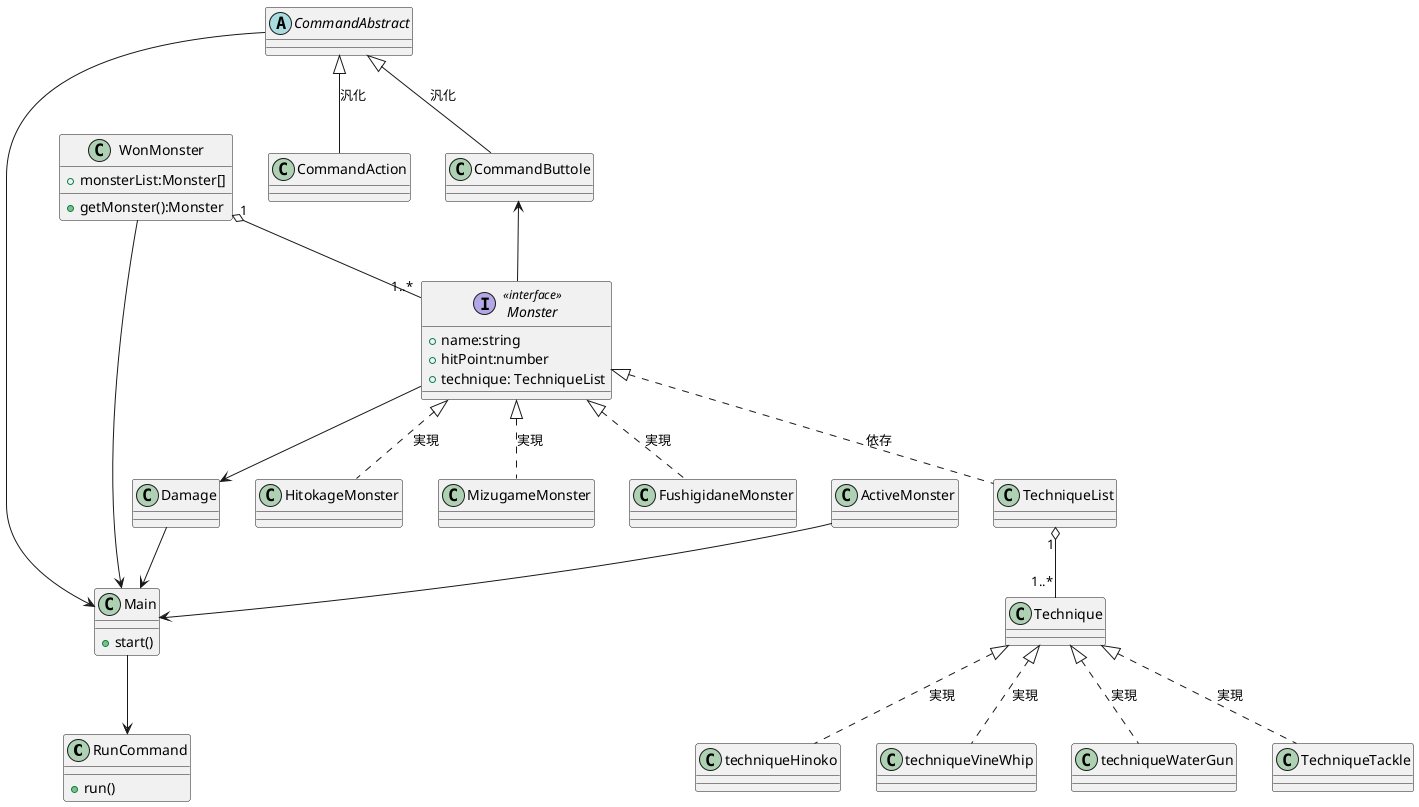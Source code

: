 @startuml TwiitDisplay

class RunCommand{
    + run()
}
class Main{
    + start()
}

class WonMonster{
    + monsterList:Monster[]
    + getMonster():Monster
}

interface Monster <<interface>>{
    + name:string
    + hitPoint:number
    + technique: TechniqueList
}
class FushigidaneMonster {
}
class ActiveMonster{
}
abstract class CommandAbstract{
}

class CommandAction{
}
class CommandButtole{
}
class Technique{
}
class TechniqueTackle{
}


Main --> RunCommand
WonMonster --> Main
CommandAbstract --> Main
ActiveMonster --> Main
Monster --> Damage
Damage --> Main
WonMonster "1" o-- "1..*" Monster

TechniqueList "1" o-- "1..*" Technique

Monster <|.. TechniqueList :依存

Monster  <|.. FushigidaneMonster : 実現
Monster  <|.. HitokageMonster : 実現
Monster  <|.. MizugameMonster : 実現


CommandAbstract <|-- CommandAction :汎化
CommandAbstract <|-- CommandButtole :汎化
CommandButtole <-- Monster

Technique  <|.. TechniqueTackle : 実現
Technique  <|.. techniqueHinoko : 実現
Technique  <|.. techniqueVineWhip : 実現
Technique  <|.. techniqueWaterGun : 実現


@enduml
